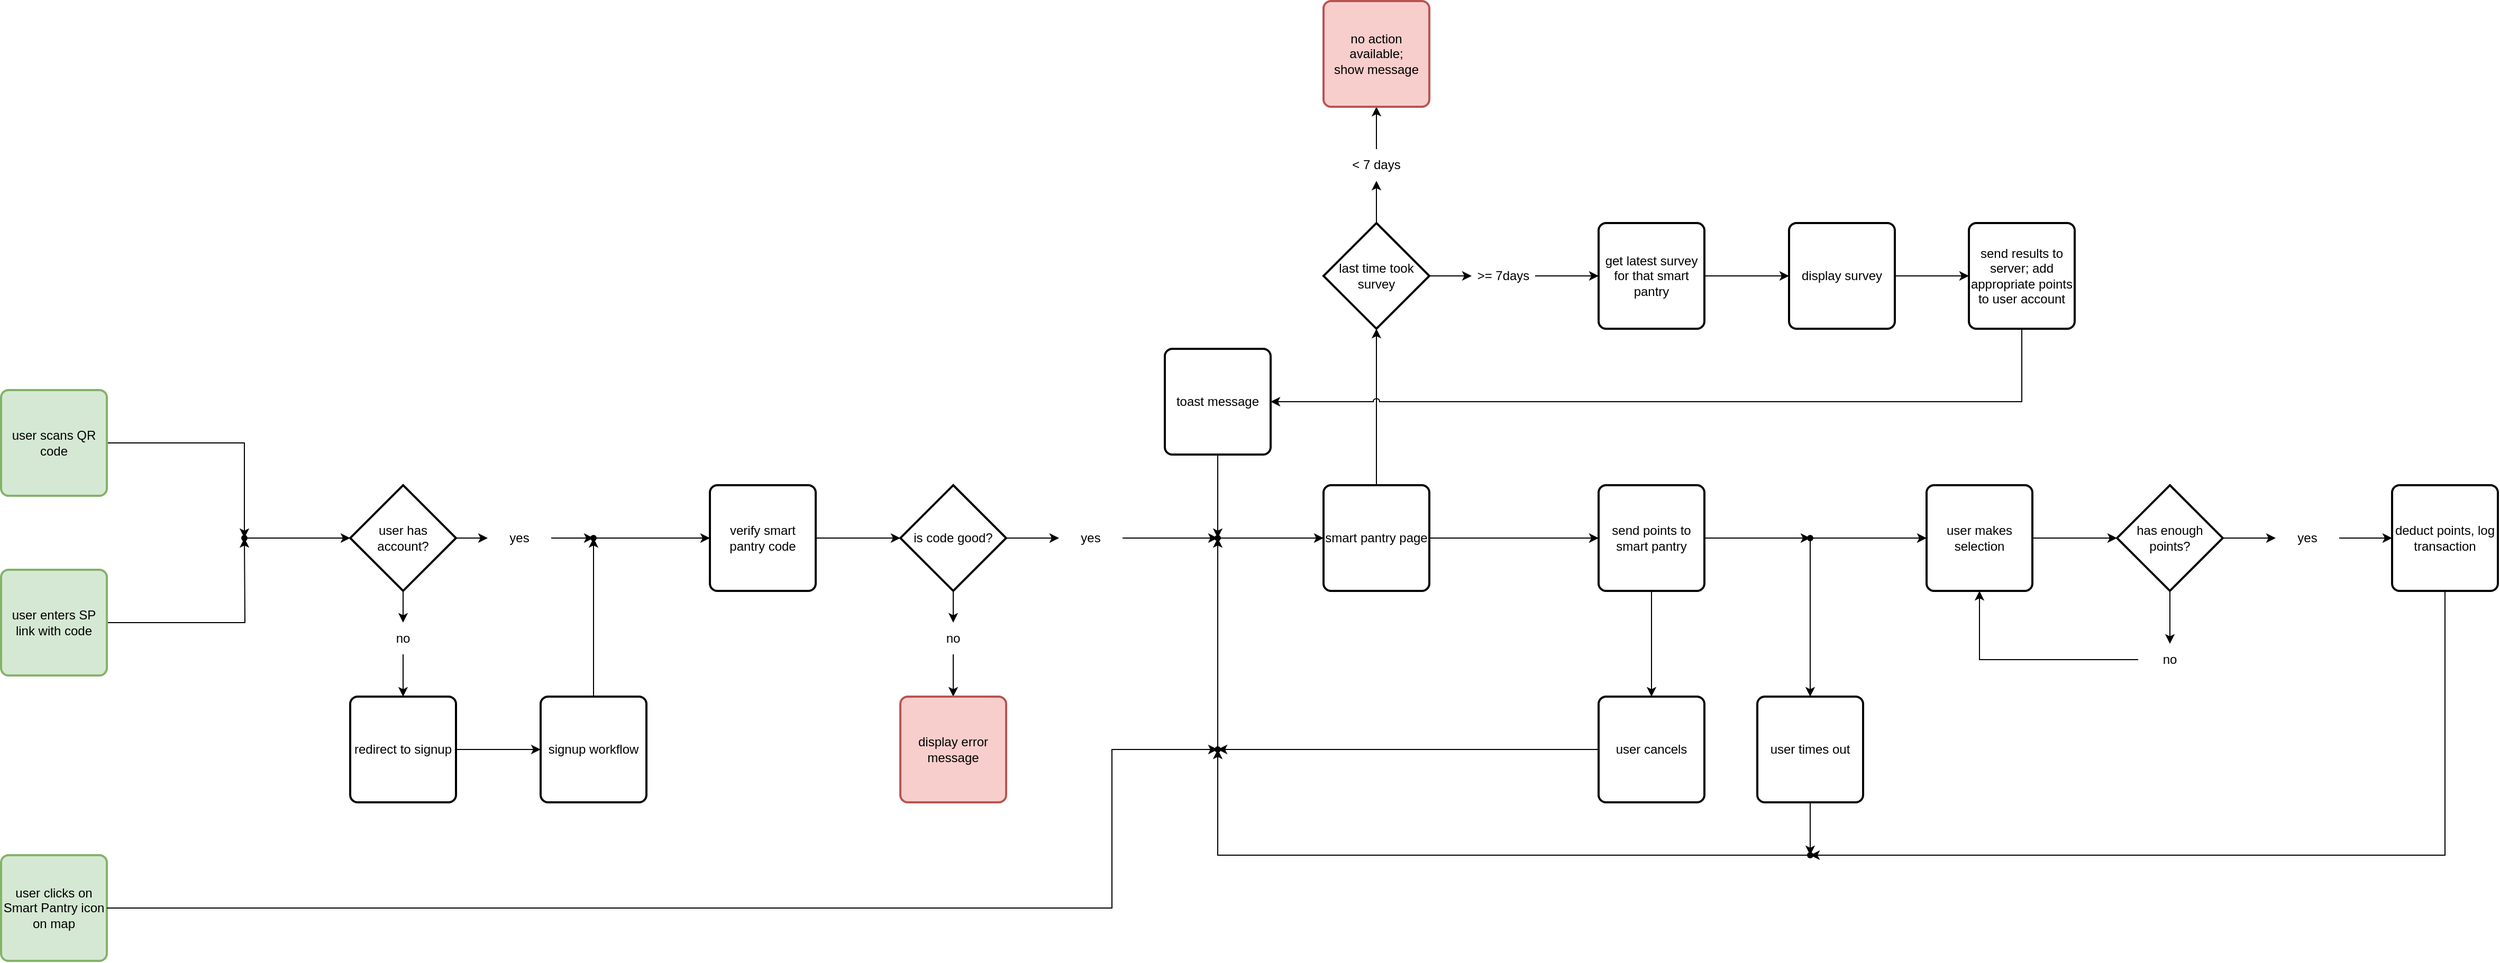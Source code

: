 <mxfile version="26.0.9">
  <diagram name="Page-1" id="IRHE7lxFP3pM3n0KE10_">
    <mxGraphModel dx="933" dy="1775" grid="1" gridSize="10" guides="1" tooltips="1" connect="1" arrows="1" fold="1" page="1" pageScale="1" pageWidth="850" pageHeight="1100" math="0" shadow="0">
      <root>
        <mxCell id="0" />
        <mxCell id="1" parent="0" />
        <mxCell id="9uR6d-uMpD3ZoMTiej-W-8" style="edgeStyle=orthogonalEdgeStyle;rounded=0;orthogonalLoop=1;jettySize=auto;html=1;" parent="1" source="9uR6d-uMpD3ZoMTiej-W-1" target="9uR6d-uMpD3ZoMTiej-W-6" edge="1">
          <mxGeometry relative="1" as="geometry" />
        </mxCell>
        <mxCell id="9uR6d-uMpD3ZoMTiej-W-1" value="user scans QR code" style="rounded=1;whiteSpace=wrap;html=1;absoluteArcSize=1;arcSize=14;strokeWidth=2;fillColor=#d5e8d4;strokeColor=#82b366;" parent="1" vertex="1">
          <mxGeometry x="80" y="190" width="100" height="100" as="geometry" />
        </mxCell>
        <mxCell id="9uR6d-uMpD3ZoMTiej-W-9" style="edgeStyle=orthogonalEdgeStyle;rounded=0;orthogonalLoop=1;jettySize=auto;html=1;" parent="1" source="9uR6d-uMpD3ZoMTiej-W-2" edge="1">
          <mxGeometry relative="1" as="geometry">
            <mxPoint x="310" y="330" as="targetPoint" />
          </mxGeometry>
        </mxCell>
        <mxCell id="9uR6d-uMpD3ZoMTiej-W-2" value="user enters SP link with code" style="rounded=1;whiteSpace=wrap;html=1;absoluteArcSize=1;arcSize=14;strokeWidth=2;fillColor=#d5e8d4;strokeColor=#82b366;" parent="1" vertex="1">
          <mxGeometry x="80" y="360" width="100" height="100" as="geometry" />
        </mxCell>
        <mxCell id="9uR6d-uMpD3ZoMTiej-W-15" style="edgeStyle=orthogonalEdgeStyle;rounded=0;orthogonalLoop=1;jettySize=auto;html=1;entryX=0.5;entryY=0;entryDx=0;entryDy=0;" parent="1" source="9uR6d-uMpD3ZoMTiej-W-3" target="9uR6d-uMpD3ZoMTiej-W-14" edge="1">
          <mxGeometry relative="1" as="geometry" />
        </mxCell>
        <mxCell id="9uR6d-uMpD3ZoMTiej-W-29" style="edgeStyle=orthogonalEdgeStyle;rounded=0;orthogonalLoop=1;jettySize=auto;html=1;entryX=0;entryY=0.5;entryDx=0;entryDy=0;" parent="1" source="9uR6d-uMpD3ZoMTiej-W-3" target="9uR6d-uMpD3ZoMTiej-W-26" edge="1">
          <mxGeometry relative="1" as="geometry" />
        </mxCell>
        <mxCell id="9uR6d-uMpD3ZoMTiej-W-3" value="user has account?" style="strokeWidth=2;html=1;shape=mxgraph.flowchart.decision;whiteSpace=wrap;" parent="1" vertex="1">
          <mxGeometry x="410" y="280" width="100" height="100" as="geometry" />
        </mxCell>
        <mxCell id="9uR6d-uMpD3ZoMTiej-W-6" value="" style="shape=waypoint;sketch=0;fillStyle=solid;size=6;pointerEvents=1;points=[];fillColor=none;resizable=0;rotatable=0;perimeter=centerPerimeter;snapToPoint=1;" parent="1" vertex="1">
          <mxGeometry x="300" y="320" width="20" height="20" as="geometry" />
        </mxCell>
        <mxCell id="9uR6d-uMpD3ZoMTiej-W-7" style="edgeStyle=orthogonalEdgeStyle;rounded=0;orthogonalLoop=1;jettySize=auto;html=1;entryX=0;entryY=0.5;entryDx=0;entryDy=0;entryPerimeter=0;" parent="1" source="9uR6d-uMpD3ZoMTiej-W-6" target="9uR6d-uMpD3ZoMTiej-W-3" edge="1">
          <mxGeometry relative="1" as="geometry" />
        </mxCell>
        <mxCell id="9uR6d-uMpD3ZoMTiej-W-75" style="edgeStyle=orthogonalEdgeStyle;rounded=0;orthogonalLoop=1;jettySize=auto;html=1;entryX=0;entryY=0.5;entryDx=0;entryDy=0;" parent="1" source="9uR6d-uMpD3ZoMTiej-W-10" target="9uR6d-uMpD3ZoMTiej-W-74" edge="1">
          <mxGeometry relative="1" as="geometry" />
        </mxCell>
        <mxCell id="9uR6d-uMpD3ZoMTiej-W-10" value="redirect to signup" style="rounded=1;whiteSpace=wrap;html=1;absoluteArcSize=1;arcSize=14;strokeWidth=2;" parent="1" vertex="1">
          <mxGeometry x="410" y="480" width="100" height="100" as="geometry" />
        </mxCell>
        <mxCell id="9uR6d-uMpD3ZoMTiej-W-16" style="edgeStyle=orthogonalEdgeStyle;rounded=0;orthogonalLoop=1;jettySize=auto;html=1;entryX=0.5;entryY=0;entryDx=0;entryDy=0;" parent="1" source="9uR6d-uMpD3ZoMTiej-W-14" target="9uR6d-uMpD3ZoMTiej-W-10" edge="1">
          <mxGeometry relative="1" as="geometry" />
        </mxCell>
        <mxCell id="9uR6d-uMpD3ZoMTiej-W-14" value="no" style="text;html=1;align=center;verticalAlign=middle;whiteSpace=wrap;rounded=0;" parent="1" vertex="1">
          <mxGeometry x="430" y="410" width="60" height="30" as="geometry" />
        </mxCell>
        <mxCell id="9uR6d-uMpD3ZoMTiej-W-45" style="edgeStyle=orthogonalEdgeStyle;rounded=0;orthogonalLoop=1;jettySize=auto;html=1;entryX=0;entryY=0.5;entryDx=0;entryDy=0;" parent="1" source="9uR6d-uMpD3ZoMTiej-W-17" target="9uR6d-uMpD3ZoMTiej-W-44" edge="1">
          <mxGeometry relative="1" as="geometry" />
        </mxCell>
        <mxCell id="9uR6d-uMpD3ZoMTiej-W-17" value="smart pantry page" style="rounded=1;whiteSpace=wrap;html=1;absoluteArcSize=1;arcSize=14;strokeWidth=2;" parent="1" vertex="1">
          <mxGeometry x="1330" y="280" width="100" height="100" as="geometry" />
        </mxCell>
        <mxCell id="9uR6d-uMpD3ZoMTiej-W-23" style="edgeStyle=orthogonalEdgeStyle;rounded=0;orthogonalLoop=1;jettySize=auto;html=1;entryX=0;entryY=0.5;entryDx=0;entryDy=0;" parent="1" source="9uR6d-uMpD3ZoMTiej-W-20" target="9uR6d-uMpD3ZoMTiej-W-17" edge="1">
          <mxGeometry relative="1" as="geometry" />
        </mxCell>
        <mxCell id="9uR6d-uMpD3ZoMTiej-W-20" value="" style="shape=waypoint;sketch=0;fillStyle=solid;size=6;pointerEvents=1;points=[];fillColor=none;resizable=0;rotatable=0;perimeter=centerPerimeter;snapToPoint=1;" parent="1" vertex="1">
          <mxGeometry x="1220" y="320" width="20" height="20" as="geometry" />
        </mxCell>
        <mxCell id="9uR6d-uMpD3ZoMTiej-W-32" style="edgeStyle=orthogonalEdgeStyle;rounded=0;orthogonalLoop=1;jettySize=auto;html=1;entryX=0.5;entryY=1;entryDx=0;entryDy=0;" parent="1" source="9uR6d-uMpD3ZoMTiej-W-24" target="9uR6d-uMpD3ZoMTiej-W-28" edge="1">
          <mxGeometry relative="1" as="geometry" />
        </mxCell>
        <mxCell id="9uR6d-uMpD3ZoMTiej-W-34" style="edgeStyle=orthogonalEdgeStyle;rounded=0;orthogonalLoop=1;jettySize=auto;html=1;entryX=0;entryY=0.5;entryDx=0;entryDy=0;" parent="1" source="9uR6d-uMpD3ZoMTiej-W-24" target="9uR6d-uMpD3ZoMTiej-W-27" edge="1">
          <mxGeometry relative="1" as="geometry" />
        </mxCell>
        <mxCell id="9uR6d-uMpD3ZoMTiej-W-24" value="last time took survey" style="strokeWidth=2;html=1;shape=mxgraph.flowchart.decision;whiteSpace=wrap;" parent="1" vertex="1">
          <mxGeometry x="1330" y="32" width="100" height="100" as="geometry" />
        </mxCell>
        <mxCell id="9uR6d-uMpD3ZoMTiej-W-25" style="edgeStyle=orthogonalEdgeStyle;rounded=0;orthogonalLoop=1;jettySize=auto;html=1;entryX=0.5;entryY=1;entryDx=0;entryDy=0;entryPerimeter=0;" parent="1" source="9uR6d-uMpD3ZoMTiej-W-17" target="9uR6d-uMpD3ZoMTiej-W-24" edge="1">
          <mxGeometry relative="1" as="geometry" />
        </mxCell>
        <mxCell id="9uR6d-uMpD3ZoMTiej-W-26" value="yes" style="text;html=1;align=center;verticalAlign=middle;whiteSpace=wrap;rounded=0;" parent="1" vertex="1">
          <mxGeometry x="540" y="315" width="60" height="30" as="geometry" />
        </mxCell>
        <mxCell id="9uR6d-uMpD3ZoMTiej-W-36" style="edgeStyle=orthogonalEdgeStyle;rounded=0;orthogonalLoop=1;jettySize=auto;html=1;entryX=0;entryY=0.5;entryDx=0;entryDy=0;" parent="1" source="9uR6d-uMpD3ZoMTiej-W-27" target="9uR6d-uMpD3ZoMTiej-W-35" edge="1">
          <mxGeometry relative="1" as="geometry" />
        </mxCell>
        <mxCell id="9uR6d-uMpD3ZoMTiej-W-27" value="&amp;gt;= 7days" style="text;html=1;align=center;verticalAlign=middle;whiteSpace=wrap;rounded=0;" parent="1" vertex="1">
          <mxGeometry x="1470" y="67" width="60" height="30" as="geometry" />
        </mxCell>
        <mxCell id="9uR6d-uMpD3ZoMTiej-W-33" style="edgeStyle=orthogonalEdgeStyle;rounded=0;orthogonalLoop=1;jettySize=auto;html=1;entryX=0.5;entryY=1;entryDx=0;entryDy=0;" parent="1" source="9uR6d-uMpD3ZoMTiej-W-28" target="9uR6d-uMpD3ZoMTiej-W-31" edge="1">
          <mxGeometry relative="1" as="geometry" />
        </mxCell>
        <mxCell id="9uR6d-uMpD3ZoMTiej-W-28" value="&amp;lt; 7 days" style="text;html=1;align=center;verticalAlign=middle;whiteSpace=wrap;rounded=0;" parent="1" vertex="1">
          <mxGeometry x="1350" y="-38" width="60" height="30" as="geometry" />
        </mxCell>
        <mxCell id="9uR6d-uMpD3ZoMTiej-W-31" value="no action available;&lt;div&gt;show message&lt;/div&gt;" style="rounded=1;whiteSpace=wrap;html=1;absoluteArcSize=1;arcSize=14;strokeWidth=2;fillColor=#f8cecc;strokeColor=#b85450;" parent="1" vertex="1">
          <mxGeometry x="1330" y="-178" width="100" height="100" as="geometry" />
        </mxCell>
        <mxCell id="9uR6d-uMpD3ZoMTiej-W-38" style="edgeStyle=orthogonalEdgeStyle;rounded=0;orthogonalLoop=1;jettySize=auto;html=1;" parent="1" source="9uR6d-uMpD3ZoMTiej-W-35" target="9uR6d-uMpD3ZoMTiej-W-37" edge="1">
          <mxGeometry relative="1" as="geometry" />
        </mxCell>
        <mxCell id="9uR6d-uMpD3ZoMTiej-W-35" value="get latest survey for that smart pantry" style="rounded=1;whiteSpace=wrap;html=1;absoluteArcSize=1;arcSize=14;strokeWidth=2;" parent="1" vertex="1">
          <mxGeometry x="1590" y="32" width="100" height="100" as="geometry" />
        </mxCell>
        <mxCell id="9uR6d-uMpD3ZoMTiej-W-40" style="edgeStyle=orthogonalEdgeStyle;rounded=0;orthogonalLoop=1;jettySize=auto;html=1;entryX=0;entryY=0.5;entryDx=0;entryDy=0;" parent="1" source="9uR6d-uMpD3ZoMTiej-W-37" target="9uR6d-uMpD3ZoMTiej-W-39" edge="1">
          <mxGeometry relative="1" as="geometry" />
        </mxCell>
        <mxCell id="9uR6d-uMpD3ZoMTiej-W-37" value="display survey" style="rounded=1;whiteSpace=wrap;html=1;absoluteArcSize=1;arcSize=14;strokeWidth=2;" parent="1" vertex="1">
          <mxGeometry x="1770" y="32" width="100" height="100" as="geometry" />
        </mxCell>
        <mxCell id="9uR6d-uMpD3ZoMTiej-W-41" style="edgeStyle=orthogonalEdgeStyle;rounded=0;orthogonalLoop=1;jettySize=auto;html=1;jumpStyle=arc;entryX=1;entryY=0.5;entryDx=0;entryDy=0;" parent="1" source="9uR6d-uMpD3ZoMTiej-W-39" target="9uR6d-uMpD3ZoMTiej-W-42" edge="1">
          <mxGeometry relative="1" as="geometry">
            <mxPoint x="1290" y="201" as="targetPoint" />
            <Array as="points">
              <mxPoint x="1990" y="201" />
              <mxPoint x="1280" y="201" />
            </Array>
          </mxGeometry>
        </mxCell>
        <mxCell id="9uR6d-uMpD3ZoMTiej-W-39" value="send results to server; add appropriate points to user account" style="rounded=1;whiteSpace=wrap;html=1;absoluteArcSize=1;arcSize=14;strokeWidth=2;" parent="1" vertex="1">
          <mxGeometry x="1940" y="32" width="100" height="100" as="geometry" />
        </mxCell>
        <mxCell id="9uR6d-uMpD3ZoMTiej-W-43" style="edgeStyle=orthogonalEdgeStyle;rounded=0;orthogonalLoop=1;jettySize=auto;html=1;" parent="1" source="9uR6d-uMpD3ZoMTiej-W-42" target="9uR6d-uMpD3ZoMTiej-W-20" edge="1">
          <mxGeometry relative="1" as="geometry" />
        </mxCell>
        <mxCell id="9uR6d-uMpD3ZoMTiej-W-42" value="toast message" style="rounded=1;whiteSpace=wrap;html=1;absoluteArcSize=1;arcSize=14;strokeWidth=2;" parent="1" vertex="1">
          <mxGeometry x="1180" y="151" width="100" height="100" as="geometry" />
        </mxCell>
        <mxCell id="9uR6d-uMpD3ZoMTiej-W-47" style="edgeStyle=orthogonalEdgeStyle;rounded=0;orthogonalLoop=1;jettySize=auto;html=1;entryX=0.5;entryY=0;entryDx=0;entryDy=0;" parent="1" source="9uR6d-uMpD3ZoMTiej-W-44" target="9uR6d-uMpD3ZoMTiej-W-46" edge="1">
          <mxGeometry relative="1" as="geometry" />
        </mxCell>
        <mxCell id="9uR6d-uMpD3ZoMTiej-W-44" value="send points to smart pantry" style="rounded=1;whiteSpace=wrap;html=1;absoluteArcSize=1;arcSize=14;strokeWidth=2;" parent="1" vertex="1">
          <mxGeometry x="1590" y="280" width="100" height="100" as="geometry" />
        </mxCell>
        <mxCell id="9uR6d-uMpD3ZoMTiej-W-46" value="user cancels" style="rounded=1;whiteSpace=wrap;html=1;absoluteArcSize=1;arcSize=14;strokeWidth=2;" parent="1" vertex="1">
          <mxGeometry x="1590" y="480" width="100" height="100" as="geometry" />
        </mxCell>
        <mxCell id="9uR6d-uMpD3ZoMTiej-W-48" value="" style="shape=waypoint;sketch=0;fillStyle=solid;size=6;pointerEvents=1;points=[];fillColor=none;resizable=0;rotatable=0;perimeter=centerPerimeter;snapToPoint=1;" parent="1" vertex="1">
          <mxGeometry x="1220" y="520" width="20" height="20" as="geometry" />
        </mxCell>
        <mxCell id="9uR6d-uMpD3ZoMTiej-W-50" style="edgeStyle=orthogonalEdgeStyle;rounded=0;orthogonalLoop=1;jettySize=auto;html=1;entryX=0.856;entryY=0.489;entryDx=0;entryDy=0;entryPerimeter=0;" parent="1" source="9uR6d-uMpD3ZoMTiej-W-46" target="9uR6d-uMpD3ZoMTiej-W-48" edge="1">
          <mxGeometry relative="1" as="geometry" />
        </mxCell>
        <mxCell id="9uR6d-uMpD3ZoMTiej-W-51" style="edgeStyle=orthogonalEdgeStyle;rounded=0;orthogonalLoop=1;jettySize=auto;html=1;entryX=0.428;entryY=0.101;entryDx=0;entryDy=0;entryPerimeter=0;" parent="1" source="9uR6d-uMpD3ZoMTiej-W-48" target="9uR6d-uMpD3ZoMTiej-W-20" edge="1">
          <mxGeometry relative="1" as="geometry" />
        </mxCell>
        <mxCell id="9uR6d-uMpD3ZoMTiej-W-52" value="user makes selection" style="rounded=1;whiteSpace=wrap;html=1;absoluteArcSize=1;arcSize=14;strokeWidth=2;" parent="1" vertex="1">
          <mxGeometry x="1900" y="280" width="100" height="100" as="geometry" />
        </mxCell>
        <mxCell id="9uR6d-uMpD3ZoMTiej-W-58" style="edgeStyle=orthogonalEdgeStyle;rounded=0;orthogonalLoop=1;jettySize=auto;html=1;entryX=0;entryY=0.5;entryDx=0;entryDy=0;" parent="1" source="9uR6d-uMpD3ZoMTiej-W-54" target="9uR6d-uMpD3ZoMTiej-W-56" edge="1">
          <mxGeometry relative="1" as="geometry" />
        </mxCell>
        <mxCell id="9uR6d-uMpD3ZoMTiej-W-59" style="edgeStyle=orthogonalEdgeStyle;rounded=0;orthogonalLoop=1;jettySize=auto;html=1;entryX=0.5;entryY=0;entryDx=0;entryDy=0;" parent="1" source="9uR6d-uMpD3ZoMTiej-W-54" target="9uR6d-uMpD3ZoMTiej-W-57" edge="1">
          <mxGeometry relative="1" as="geometry" />
        </mxCell>
        <mxCell id="9uR6d-uMpD3ZoMTiej-W-54" value="has enough points?" style="strokeWidth=2;html=1;shape=mxgraph.flowchart.decision;whiteSpace=wrap;" parent="1" vertex="1">
          <mxGeometry x="2080" y="280" width="100" height="100" as="geometry" />
        </mxCell>
        <mxCell id="9uR6d-uMpD3ZoMTiej-W-55" style="edgeStyle=orthogonalEdgeStyle;rounded=0;orthogonalLoop=1;jettySize=auto;html=1;entryX=0;entryY=0.5;entryDx=0;entryDy=0;entryPerimeter=0;" parent="1" source="9uR6d-uMpD3ZoMTiej-W-52" target="9uR6d-uMpD3ZoMTiej-W-54" edge="1">
          <mxGeometry relative="1" as="geometry" />
        </mxCell>
        <mxCell id="9uR6d-uMpD3ZoMTiej-W-62" style="edgeStyle=orthogonalEdgeStyle;rounded=0;orthogonalLoop=1;jettySize=auto;html=1;entryX=0;entryY=0.5;entryDx=0;entryDy=0;" parent="1" source="9uR6d-uMpD3ZoMTiej-W-56" target="9uR6d-uMpD3ZoMTiej-W-61" edge="1">
          <mxGeometry relative="1" as="geometry" />
        </mxCell>
        <mxCell id="9uR6d-uMpD3ZoMTiej-W-56" value="yes" style="text;html=1;align=center;verticalAlign=middle;whiteSpace=wrap;rounded=0;" parent="1" vertex="1">
          <mxGeometry x="2230" y="315" width="60" height="30" as="geometry" />
        </mxCell>
        <mxCell id="9uR6d-uMpD3ZoMTiej-W-60" style="edgeStyle=orthogonalEdgeStyle;rounded=0;orthogonalLoop=1;jettySize=auto;html=1;entryX=0.5;entryY=1;entryDx=0;entryDy=0;" parent="1" source="9uR6d-uMpD3ZoMTiej-W-57" target="9uR6d-uMpD3ZoMTiej-W-52" edge="1">
          <mxGeometry relative="1" as="geometry" />
        </mxCell>
        <mxCell id="9uR6d-uMpD3ZoMTiej-W-57" value="no" style="text;html=1;align=center;verticalAlign=middle;whiteSpace=wrap;rounded=0;" parent="1" vertex="1">
          <mxGeometry x="2100" y="430" width="60" height="30" as="geometry" />
        </mxCell>
        <mxCell id="9uR6d-uMpD3ZoMTiej-W-61" value="deduct points, log transaction" style="rounded=1;whiteSpace=wrap;html=1;absoluteArcSize=1;arcSize=14;strokeWidth=2;" parent="1" vertex="1">
          <mxGeometry x="2340" y="280" width="100" height="100" as="geometry" />
        </mxCell>
        <mxCell id="9uR6d-uMpD3ZoMTiej-W-69" value="verify smart pantry code" style="rounded=1;whiteSpace=wrap;html=1;absoluteArcSize=1;arcSize=14;strokeWidth=2;" parent="1" vertex="1">
          <mxGeometry x="750" y="280" width="100" height="100" as="geometry" />
        </mxCell>
        <mxCell id="9uR6d-uMpD3ZoMTiej-W-72" style="edgeStyle=orthogonalEdgeStyle;rounded=0;orthogonalLoop=1;jettySize=auto;html=1;entryX=0;entryY=0.5;entryDx=0;entryDy=0;" parent="1" source="9uR6d-uMpD3ZoMTiej-W-70" target="9uR6d-uMpD3ZoMTiej-W-69" edge="1">
          <mxGeometry relative="1" as="geometry" />
        </mxCell>
        <mxCell id="9uR6d-uMpD3ZoMTiej-W-70" value="" style="shape=waypoint;sketch=0;fillStyle=solid;size=6;pointerEvents=1;points=[];fillColor=none;resizable=0;rotatable=0;perimeter=centerPerimeter;snapToPoint=1;" parent="1" vertex="1">
          <mxGeometry x="630" y="320" width="20" height="20" as="geometry" />
        </mxCell>
        <mxCell id="9uR6d-uMpD3ZoMTiej-W-71" style="edgeStyle=orthogonalEdgeStyle;rounded=0;orthogonalLoop=1;jettySize=auto;html=1;entryX=0.36;entryY=0.605;entryDx=0;entryDy=0;entryPerimeter=0;" parent="1" source="9uR6d-uMpD3ZoMTiej-W-26" target="9uR6d-uMpD3ZoMTiej-W-70" edge="1">
          <mxGeometry relative="1" as="geometry" />
        </mxCell>
        <mxCell id="9uR6d-uMpD3ZoMTiej-W-74" value="signup workflow" style="rounded=1;whiteSpace=wrap;html=1;absoluteArcSize=1;arcSize=14;strokeWidth=2;" parent="1" vertex="1">
          <mxGeometry x="590" y="480" width="100" height="100" as="geometry" />
        </mxCell>
        <mxCell id="9uR6d-uMpD3ZoMTiej-W-76" style="edgeStyle=orthogonalEdgeStyle;rounded=0;orthogonalLoop=1;jettySize=auto;html=1;entryX=0.606;entryY=0.269;entryDx=0;entryDy=0;entryPerimeter=0;" parent="1" source="9uR6d-uMpD3ZoMTiej-W-74" target="9uR6d-uMpD3ZoMTiej-W-70" edge="1">
          <mxGeometry relative="1" as="geometry" />
        </mxCell>
        <mxCell id="9uR6d-uMpD3ZoMTiej-W-81" style="edgeStyle=orthogonalEdgeStyle;rounded=0;orthogonalLoop=1;jettySize=auto;html=1;entryX=0;entryY=0.5;entryDx=0;entryDy=0;" parent="1" source="9uR6d-uMpD3ZoMTiej-W-77" target="9uR6d-uMpD3ZoMTiej-W-78" edge="1">
          <mxGeometry relative="1" as="geometry" />
        </mxCell>
        <mxCell id="9uR6d-uMpD3ZoMTiej-W-82" style="edgeStyle=orthogonalEdgeStyle;rounded=0;orthogonalLoop=1;jettySize=auto;html=1;entryX=0.5;entryY=0;entryDx=0;entryDy=0;" parent="1" source="9uR6d-uMpD3ZoMTiej-W-77" target="9uR6d-uMpD3ZoMTiej-W-79" edge="1">
          <mxGeometry relative="1" as="geometry" />
        </mxCell>
        <mxCell id="9uR6d-uMpD3ZoMTiej-W-77" value="is code good?" style="strokeWidth=2;html=1;shape=mxgraph.flowchart.decision;whiteSpace=wrap;" parent="1" vertex="1">
          <mxGeometry x="930" y="280" width="100" height="100" as="geometry" />
        </mxCell>
        <mxCell id="9uR6d-uMpD3ZoMTiej-W-83" style="edgeStyle=orthogonalEdgeStyle;rounded=0;orthogonalLoop=1;jettySize=auto;html=1;" parent="1" source="9uR6d-uMpD3ZoMTiej-W-78" target="9uR6d-uMpD3ZoMTiej-W-20" edge="1">
          <mxGeometry relative="1" as="geometry" />
        </mxCell>
        <mxCell id="9uR6d-uMpD3ZoMTiej-W-78" value="yes" style="text;html=1;align=center;verticalAlign=middle;whiteSpace=wrap;rounded=0;" parent="1" vertex="1">
          <mxGeometry x="1080" y="315" width="60" height="30" as="geometry" />
        </mxCell>
        <mxCell id="9uR6d-uMpD3ZoMTiej-W-85" style="edgeStyle=orthogonalEdgeStyle;rounded=0;orthogonalLoop=1;jettySize=auto;html=1;entryX=0.5;entryY=0;entryDx=0;entryDy=0;" parent="1" source="9uR6d-uMpD3ZoMTiej-W-79" target="9uR6d-uMpD3ZoMTiej-W-84" edge="1">
          <mxGeometry relative="1" as="geometry" />
        </mxCell>
        <mxCell id="9uR6d-uMpD3ZoMTiej-W-79" value="no" style="text;html=1;align=center;verticalAlign=middle;whiteSpace=wrap;rounded=0;" parent="1" vertex="1">
          <mxGeometry x="950" y="410" width="60" height="30" as="geometry" />
        </mxCell>
        <mxCell id="9uR6d-uMpD3ZoMTiej-W-80" style="edgeStyle=orthogonalEdgeStyle;rounded=0;orthogonalLoop=1;jettySize=auto;html=1;entryX=0;entryY=0.5;entryDx=0;entryDy=0;entryPerimeter=0;" parent="1" source="9uR6d-uMpD3ZoMTiej-W-69" target="9uR6d-uMpD3ZoMTiej-W-77" edge="1">
          <mxGeometry relative="1" as="geometry" />
        </mxCell>
        <mxCell id="9uR6d-uMpD3ZoMTiej-W-84" value="display error message" style="rounded=1;whiteSpace=wrap;html=1;absoluteArcSize=1;arcSize=14;strokeWidth=2;fillColor=#f8cecc;strokeColor=#b85450;" parent="1" vertex="1">
          <mxGeometry x="930" y="480" width="100" height="100" as="geometry" />
        </mxCell>
        <mxCell id="Iiw8XGKTQNkMXttHudwF-1" value="user clicks on Smart Pantry icon on map" style="rounded=1;whiteSpace=wrap;html=1;absoluteArcSize=1;arcSize=14;strokeWidth=2;fillColor=#d5e8d4;strokeColor=#82b366;" vertex="1" parent="1">
          <mxGeometry x="80" y="630" width="100" height="100" as="geometry" />
        </mxCell>
        <mxCell id="Iiw8XGKTQNkMXttHudwF-2" style="edgeStyle=orthogonalEdgeStyle;rounded=0;orthogonalLoop=1;jettySize=auto;html=1;entryX=0.313;entryY=0.678;entryDx=0;entryDy=0;entryPerimeter=0;" edge="1" parent="1" source="Iiw8XGKTQNkMXttHudwF-1" target="9uR6d-uMpD3ZoMTiej-W-48">
          <mxGeometry relative="1" as="geometry">
            <Array as="points">
              <mxPoint x="1130" y="680" />
              <mxPoint x="1130" y="530" />
            </Array>
          </mxGeometry>
        </mxCell>
        <mxCell id="Iiw8XGKTQNkMXttHudwF-11" style="edgeStyle=orthogonalEdgeStyle;rounded=0;orthogonalLoop=1;jettySize=auto;html=1;entryX=0;entryY=0.5;entryDx=0;entryDy=0;" edge="1" parent="1" source="Iiw8XGKTQNkMXttHudwF-3" target="9uR6d-uMpD3ZoMTiej-W-52">
          <mxGeometry relative="1" as="geometry" />
        </mxCell>
        <mxCell id="Iiw8XGKTQNkMXttHudwF-12" style="edgeStyle=orthogonalEdgeStyle;rounded=0;orthogonalLoop=1;jettySize=auto;html=1;entryX=0.5;entryY=0;entryDx=0;entryDy=0;" edge="1" parent="1" source="Iiw8XGKTQNkMXttHudwF-3" target="Iiw8XGKTQNkMXttHudwF-5">
          <mxGeometry relative="1" as="geometry" />
        </mxCell>
        <mxCell id="Iiw8XGKTQNkMXttHudwF-3" value="" style="shape=waypoint;sketch=0;fillStyle=solid;size=6;pointerEvents=1;points=[];fillColor=none;resizable=0;rotatable=0;perimeter=centerPerimeter;snapToPoint=1;" vertex="1" parent="1">
          <mxGeometry x="1780" y="320" width="20" height="20" as="geometry" />
        </mxCell>
        <mxCell id="Iiw8XGKTQNkMXttHudwF-8" style="edgeStyle=orthogonalEdgeStyle;rounded=0;orthogonalLoop=1;jettySize=auto;html=1;" edge="1" parent="1" source="Iiw8XGKTQNkMXttHudwF-4" target="9uR6d-uMpD3ZoMTiej-W-48">
          <mxGeometry relative="1" as="geometry" />
        </mxCell>
        <mxCell id="Iiw8XGKTQNkMXttHudwF-4" value="" style="shape=waypoint;sketch=0;fillStyle=solid;size=6;pointerEvents=1;points=[];fillColor=none;resizable=0;rotatable=0;perimeter=centerPerimeter;snapToPoint=1;" vertex="1" parent="1">
          <mxGeometry x="1780" y="620" width="20" height="20" as="geometry" />
        </mxCell>
        <mxCell id="Iiw8XGKTQNkMXttHudwF-5" value="user times out" style="rounded=1;whiteSpace=wrap;html=1;absoluteArcSize=1;arcSize=14;strokeWidth=2;" vertex="1" parent="1">
          <mxGeometry x="1740" y="480" width="100" height="100" as="geometry" />
        </mxCell>
        <mxCell id="Iiw8XGKTQNkMXttHudwF-6" style="edgeStyle=orthogonalEdgeStyle;rounded=0;orthogonalLoop=1;jettySize=auto;html=1;entryX=0.9;entryY=0.243;entryDx=0;entryDy=0;entryPerimeter=0;" edge="1" parent="1" source="9uR6d-uMpD3ZoMTiej-W-61" target="Iiw8XGKTQNkMXttHudwF-4">
          <mxGeometry relative="1" as="geometry">
            <Array as="points">
              <mxPoint x="2390" y="630" />
            </Array>
          </mxGeometry>
        </mxCell>
        <mxCell id="Iiw8XGKTQNkMXttHudwF-7" style="edgeStyle=orthogonalEdgeStyle;rounded=0;orthogonalLoop=1;jettySize=auto;html=1;entryX=0.5;entryY=0.5;entryDx=0;entryDy=0;entryPerimeter=0;" edge="1" parent="1" source="Iiw8XGKTQNkMXttHudwF-5" target="Iiw8XGKTQNkMXttHudwF-4">
          <mxGeometry relative="1" as="geometry" />
        </mxCell>
        <mxCell id="Iiw8XGKTQNkMXttHudwF-9" style="edgeStyle=orthogonalEdgeStyle;rounded=0;orthogonalLoop=1;jettySize=auto;html=1;entryX=0.267;entryY=0.5;entryDx=0;entryDy=0;entryPerimeter=0;" edge="1" parent="1" source="9uR6d-uMpD3ZoMTiej-W-44" target="Iiw8XGKTQNkMXttHudwF-3">
          <mxGeometry relative="1" as="geometry" />
        </mxCell>
      </root>
    </mxGraphModel>
  </diagram>
</mxfile>

